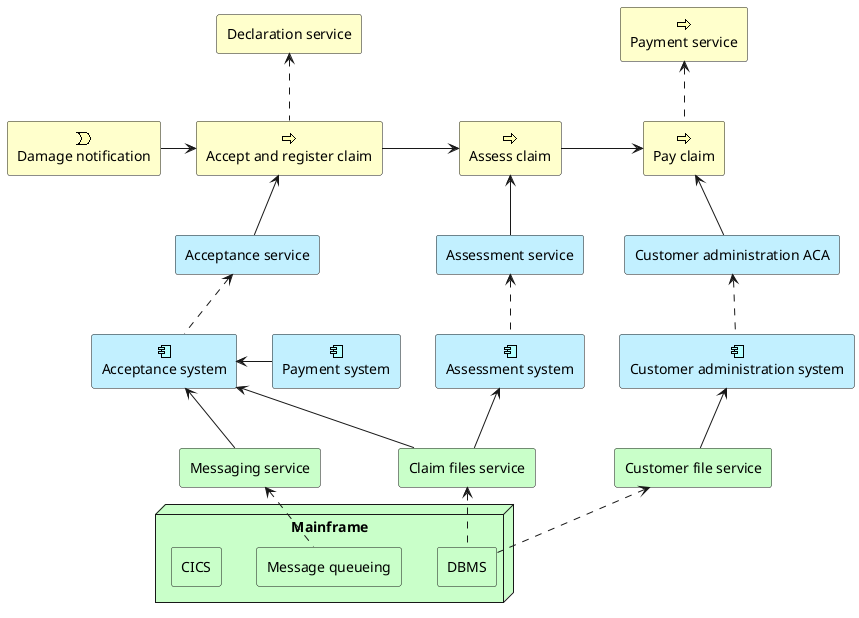 @startuml

sprite $bProcess jar:archimate/business-process
sprite $aService jar:archimate/application-service
sprite $aComponent jar:archimate/application-component
sprite $bEvent jar:archimate/business-event

archimate #Business "Declaration service"  as BDS
archimate #Business "Payment service"  as BPS <<business-process>>
archimate #Business "Damage notification" as BDN <<business-event>>
archimate #Business "Accept and register claim" as BAAR <<business-process>>
archimate #Business "Assess claim" as BAC <<business-process>>
archimate #Business "Pay claim" as BPC <<business-process>>

BDS <.. BAAR
BPS <.. BPC
BDN -right-> BAAR
BAAR -right-> BAC
BAC -right-> BPC


archimate #APPLICATION "Acceptance service" as AATS
archimate #APPLICATION "Assessment service" as AAMS
archimate #APPLICATION "Customer administration ACA" as HAPA
archimate #APPLICATION "Payment system" as APS <<application-component>>
archimate #APPLICATION "Acceptance system" as AAPS <<application-component>>
archimate #APPLICATION "Assessment system" as AAMSM <<application-component>>
archimate #APPLICATION "Customer administration system" as ACAS <<application-component>>

AATS -up-> BAAR
AAMS -up-> BAC
HAPA -up-> BPC
APS -left->AAPS
AATS <.. AAPS
AAMS <.. AAMSM
HAPA <.. ACAS





archimate #TECHNOLOGY "Messaging service" as TMS
archimate #TECHNOLOGY "Claim files service" as TCFS
archimate #TECHNOLOGY "Customer file service" as TCMFS

node  "Mainframe" #TECHNOLOGY{
archimate #TECHNOLOGY "Message queueing" as TMQ
archimate #TECHNOLOGY "DBMS"
archimate #TECHNOLOGY "CICS"
}

TMS -up-> AAPS
TCFS -up-> AAPS
TCFS -up-> AAMSM
TCMFS -up-> ACAS
TMQ .up.> TMS
DBMS .up.> TCFS
DBMS .up.> TCMFS
@enduml

